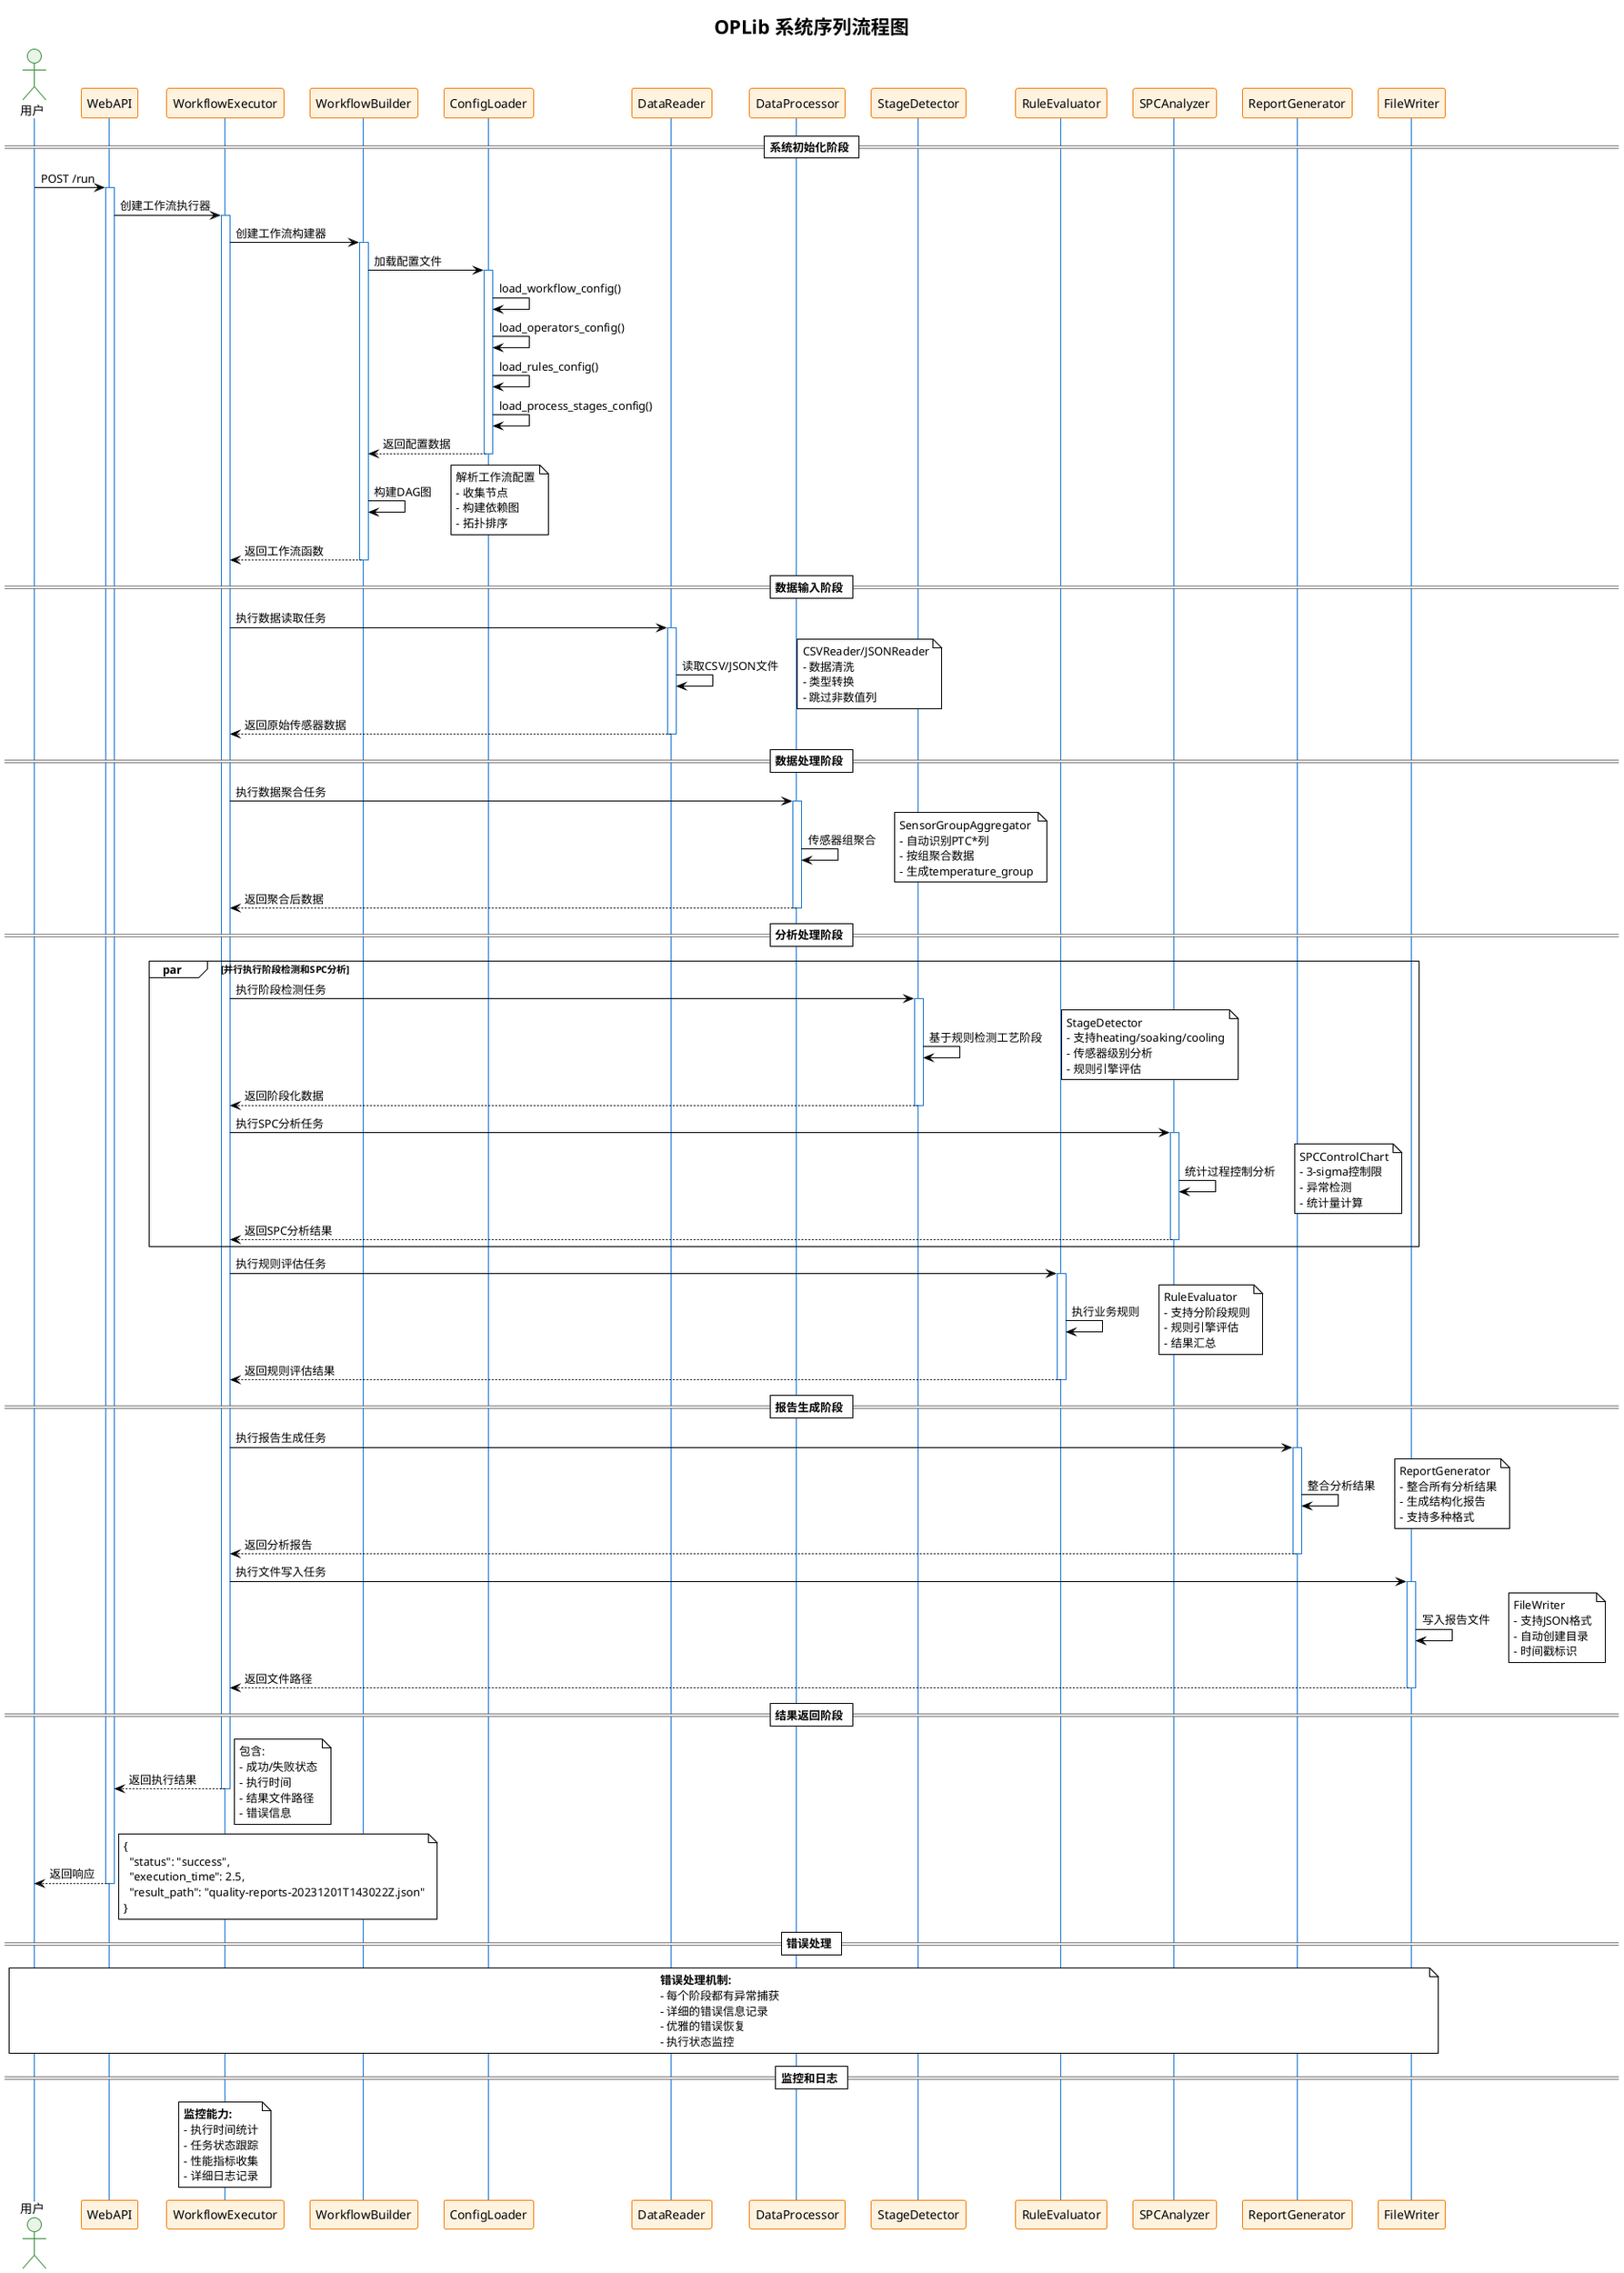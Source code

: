 @startuml 系统序列流程图
!theme plain
skinparam sequence {
    BackgroundColor #E3F2FD
    LifeLineBackgroundColor #FFFFFF
    LifeLineBorderColor #1976D2
    ActorBackgroundColor #E8F5E8
    ActorBorderColor #388E3C
    ParticipantBackgroundColor #FFF3E0
    ParticipantBorderColor #F57C00
}

title OPLib 系统序列流程图

actor "用户" as User
participant "WebAPI" as API
participant "WorkflowExecutor" as Executor
participant "WorkflowBuilder" as Builder
participant "ConfigLoader" as Config
participant "DataReader" as Reader
participant "DataProcessor" as Processor
participant "StageDetector" as Detector
participant "RuleEvaluator" as RuleEngine
participant "SPCAnalyzer" as SPC
participant "ReportGenerator" as Reporter
participant "FileWriter" as Writer

== 系统初始化阶段 ==

User -> API: POST /run
activate API

API -> Executor: 创建工作流执行器
activate Executor

Executor -> Builder: 创建工作流构建器
activate Builder

Builder -> Config: 加载配置文件
activate Config
Config -> Config: load_workflow_config()
Config -> Config: load_operators_config()
Config -> Config: load_rules_config()
Config -> Config: load_process_stages_config()
Config --> Builder: 返回配置数据
deactivate Config

Builder -> Builder: 构建DAG图
note right: 解析工作流配置\n- 收集节点\n- 构建依赖图\n- 拓扑排序

Builder --> Executor: 返回工作流函数
deactivate Builder

== 数据输入阶段 ==

Executor -> Reader: 执行数据读取任务
activate Reader
Reader -> Reader: 读取CSV/JSON文件
note right: CSVReader/JSONReader\n- 数据清洗\n- 类型转换\n- 跳过非数值列
Reader --> Executor: 返回原始传感器数据
deactivate Reader

== 数据处理阶段 ==

Executor -> Processor: 执行数据聚合任务
activate Processor
Processor -> Processor: 传感器组聚合
note right: SensorGroupAggregator\n- 自动识别PTC*列\n- 按组聚合数据\n- 生成temperature_group
Processor --> Executor: 返回聚合后数据
deactivate Processor

== 分析处理阶段 ==

par 并行执行阶段检测和SPC分析
    Executor -> Detector: 执行阶段检测任务
    activate Detector
    Detector -> Detector: 基于规则检测工艺阶段
    note right: StageDetector\n- 支持heating/soaking/cooling\n- 传感器级别分析\n- 规则引擎评估
    Detector --> Executor: 返回阶段化数据
    deactivate Detector
    
    Executor -> SPC: 执行SPC分析任务
    activate SPC
    SPC -> SPC: 统计过程控制分析
    note right: SPCControlChart\n- 3-sigma控制限\n- 异常检测\n- 统计量计算
    SPC --> Executor: 返回SPC分析结果
    deactivate SPC
end

Executor -> RuleEngine: 执行规则评估任务
activate RuleEngine
RuleEngine -> RuleEngine: 执行业务规则
note right: RuleEvaluator\n- 支持分阶段规则\n- 规则引擎评估\n- 结果汇总
RuleEngine --> Executor: 返回规则评估结果
deactivate RuleEngine

== 报告生成阶段 ==

Executor -> Reporter: 执行报告生成任务
activate Reporter
Reporter -> Reporter: 整合分析结果
note right: ReportGenerator\n- 整合所有分析结果\n- 生成结构化报告\n- 支持多种格式
Reporter --> Executor: 返回分析报告
deactivate Reporter

Executor -> Writer: 执行文件写入任务
activate Writer
Writer -> Writer: 写入报告文件
note right: FileWriter\n- 支持JSON格式\n- 自动创建目录\n- 时间戳标识
Writer --> Executor: 返回文件路径
deactivate Writer

== 结果返回阶段 ==

Executor --> API: 返回执行结果
note right: 包含:\n- 成功/失败状态\n- 执行时间\n- 结果文件路径\n- 错误信息
deactivate Executor

API --> User: 返回响应
note right: {\n  "status": "success",\n  "execution_time": 2.5,\n  "result_path": "quality-reports-20231201T143022Z.json"\n}
deactivate API

== 错误处理 ==

note over User, Writer
**错误处理机制:**
- 每个阶段都有异常捕获
- 详细的错误信息记录
- 优雅的错误恢复
- 执行状态监控
end note

== 监控和日志 ==

note over Executor
**监控能力:**
- 执行时间统计
- 任务状态跟踪
- 性能指标收集
- 详细日志记录
end note

@enduml
